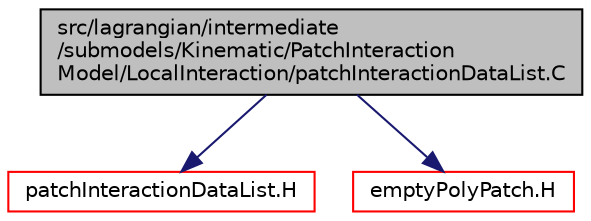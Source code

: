 digraph "src/lagrangian/intermediate/submodels/Kinematic/PatchInteractionModel/LocalInteraction/patchInteractionDataList.C"
{
  bgcolor="transparent";
  edge [fontname="Helvetica",fontsize="10",labelfontname="Helvetica",labelfontsize="10"];
  node [fontname="Helvetica",fontsize="10",shape=record];
  Node1 [label="src/lagrangian/intermediate\l/submodels/Kinematic/PatchInteraction\lModel/LocalInteraction/patchInteractionDataList.C",height=0.2,width=0.4,color="black", fillcolor="grey75", style="filled" fontcolor="black"];
  Node1 -> Node2 [color="midnightblue",fontsize="10",style="solid",fontname="Helvetica"];
  Node2 [label="patchInteractionDataList.H",height=0.2,width=0.4,color="red",URL="$patchInteractionDataList_8H.html"];
  Node1 -> Node3 [color="midnightblue",fontsize="10",style="solid",fontname="Helvetica"];
  Node3 [label="emptyPolyPatch.H",height=0.2,width=0.4,color="red",URL="$emptyPolyPatch_8H.html"];
}

